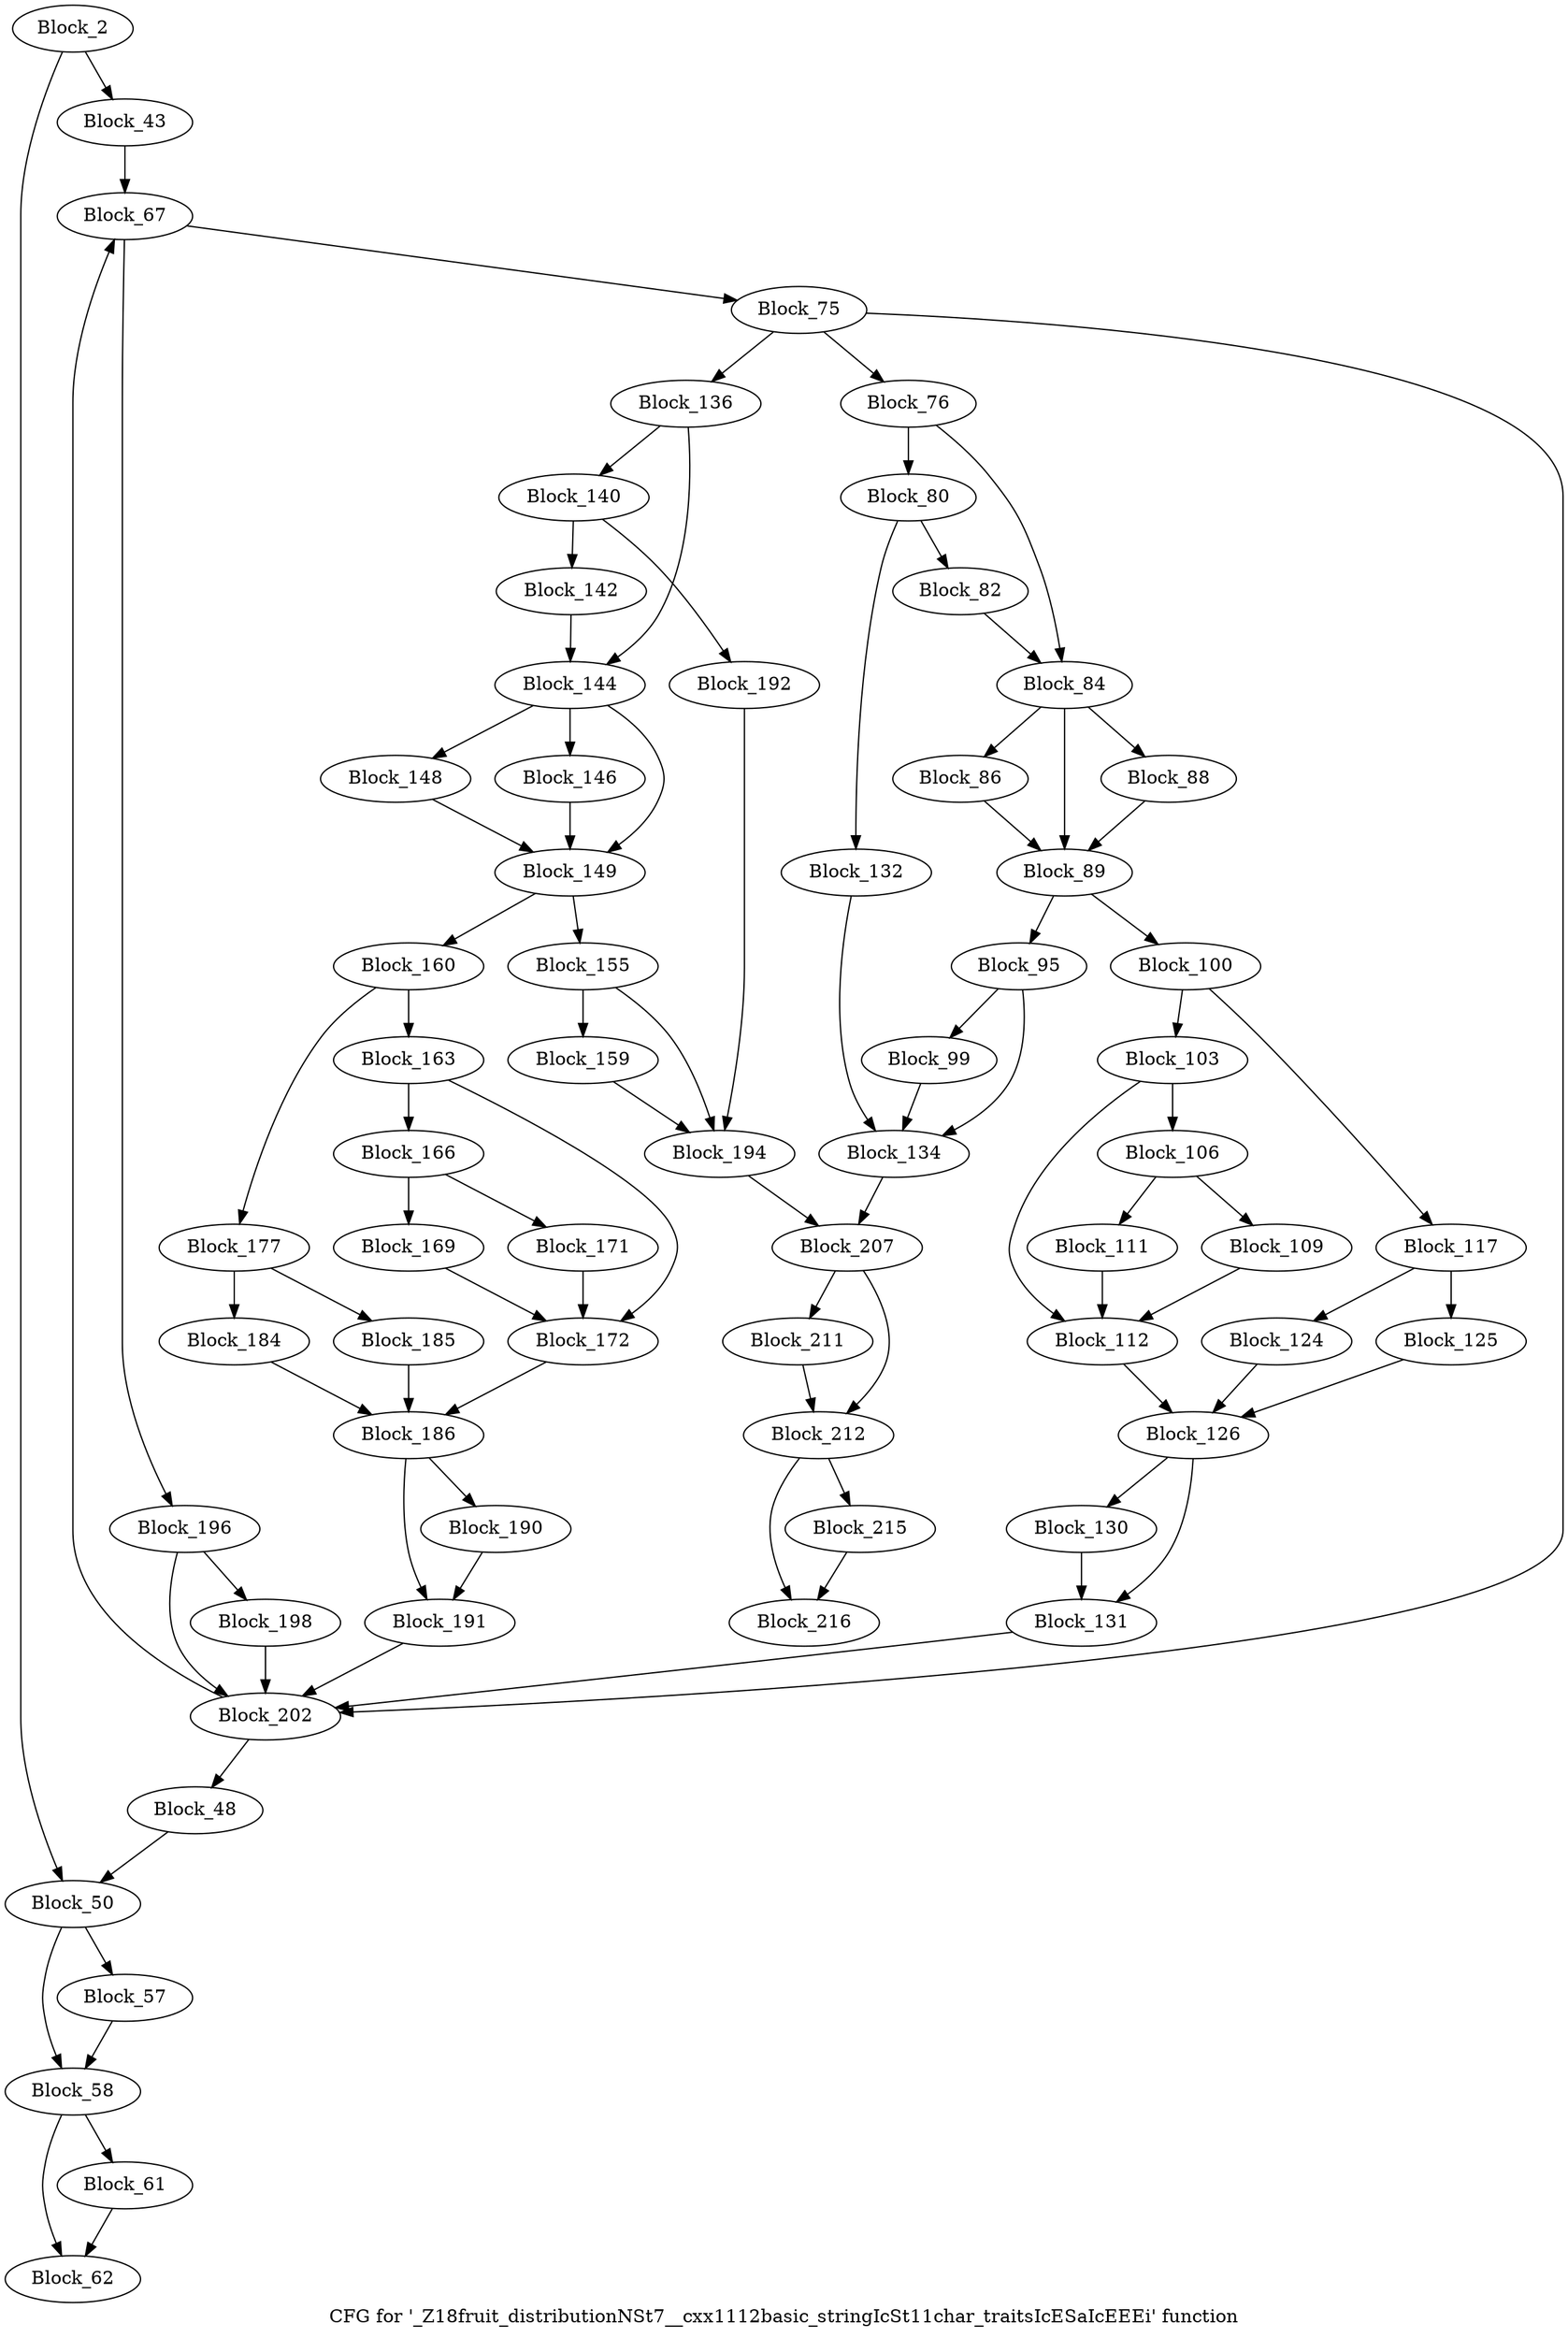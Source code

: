 digraph "CFG for '_Z18fruit_distributionNSt7__cxx1112basic_stringIcSt11char_traitsIcESaIcEEEi' function" {
	label="CFG for '_Z18fruit_distributionNSt7__cxx1112basic_stringIcSt11char_traitsIcESaIcEEEi' function";

	block_2 [label="Block_2"];
	block_2:s0 -> block_50;
	block_2:s1 -> block_43;
	block_43 [label="Block_43"];
	block_43 -> block_67;
	block_48 [label="Block_48"];
	block_48 -> block_50;
	block_50 [label="Block_50"];
	block_50:s0 -> block_58;
	block_50:s1 -> block_57;
	block_57 [label="Block_57"];
	block_57 -> block_58;
	block_58 [label="Block_58"];
	block_58:s0 -> block_62;
	block_58:s1 -> block_61;
	block_61 [label="Block_61"];
	block_61 -> block_62;
	block_62 [label="Block_62"];
	block_67 [label="Block_67"];
	block_67:s0 -> block_75;
	block_67:s1 -> block_196;
	block_75 [label="Block_75"];
	block_75:s0 -> block_202;
	block_75:s1 -> block_76;
	block_75:s2 -> block_136;
	block_76 [label="Block_76"];
	block_76:s0 -> block_80;
	block_76:s1 -> block_84;
	block_80 [label="Block_80"];
	block_80 -> block_82;
	block_80 -> block_132;
	block_82 [label="Block_82"];
	block_82 -> block_84;
	block_84 [label="Block_84"];
	block_84:s0 -> block_88;
	block_84:s1 -> block_86;
	block_84:s2 -> block_89;
	block_86 [label="Block_86"];
	block_86 -> block_89;
	block_88 [label="Block_88"];
	block_88 -> block_89;
	block_89 [label="Block_89"];
	block_89 -> block_100;
	block_89 -> block_95;
	block_95 [label="Block_95"];
	block_95:s0 -> block_134;
	block_95:s1 -> block_99;
	block_99 [label="Block_99"];
	block_99 -> block_134;
	block_100 [label="Block_100"];
	block_100:s0 -> block_103;
	block_100:s1 -> block_117;
	block_103 [label="Block_103"];
	block_103:s0 -> block_112;
	block_103:s1 -> block_106;
	block_106 [label="Block_106"];
	block_106:s0 -> block_109;
	block_106:s1 -> block_111;
	block_109 [label="Block_109"];
	block_109 -> block_112;
	block_111 [label="Block_111"];
	block_111 -> block_112;
	block_112 [label="Block_112"];
	block_112 -> block_126;
	block_117 [label="Block_117"];
	block_117:s0 -> block_125;
	block_117:s1 -> block_124;
	block_124 [label="Block_124"];
	block_124 -> block_126;
	block_125 [label="Block_125"];
	block_125 -> block_126;
	block_126 [label="Block_126"];
	block_126:s0 -> block_131;
	block_126:s1 -> block_130;
	block_130 [label="Block_130"];
	block_130 -> block_131;
	block_131 [label="Block_131"];
	block_131 -> block_202;
	block_132 [label="Block_132"];
	block_132 -> block_134;
	block_134 [label="Block_134"];
	block_134 -> block_207;
	block_136 [label="Block_136"];
	block_136:s0 -> block_140;
	block_136:s1 -> block_144;
	block_140 [label="Block_140"];
	block_140 -> block_142;
	block_140 -> block_192;
	block_142 [label="Block_142"];
	block_142 -> block_144;
	block_144 [label="Block_144"];
	block_144:s0 -> block_148;
	block_144:s1 -> block_146;
	block_144:s2 -> block_149;
	block_146 [label="Block_146"];
	block_146 -> block_149;
	block_148 [label="Block_148"];
	block_148 -> block_149;
	block_149 [label="Block_149"];
	block_149 -> block_160;
	block_149 -> block_155;
	block_155 [label="Block_155"];
	block_155:s0 -> block_194;
	block_155:s1 -> block_159;
	block_159 [label="Block_159"];
	block_159 -> block_194;
	block_160 [label="Block_160"];
	block_160:s0 -> block_163;
	block_160:s1 -> block_177;
	block_163 [label="Block_163"];
	block_163:s0 -> block_172;
	block_163:s1 -> block_166;
	block_166 [label="Block_166"];
	block_166:s0 -> block_169;
	block_166:s1 -> block_171;
	block_169 [label="Block_169"];
	block_169 -> block_172;
	block_171 [label="Block_171"];
	block_171 -> block_172;
	block_172 [label="Block_172"];
	block_172 -> block_186;
	block_177 [label="Block_177"];
	block_177:s0 -> block_185;
	block_177:s1 -> block_184;
	block_184 [label="Block_184"];
	block_184 -> block_186;
	block_185 [label="Block_185"];
	block_185 -> block_186;
	block_186 [label="Block_186"];
	block_186:s0 -> block_191;
	block_186:s1 -> block_190;
	block_190 [label="Block_190"];
	block_190 -> block_191;
	block_191 [label="Block_191"];
	block_191 -> block_202;
	block_192 [label="Block_192"];
	block_192 -> block_194;
	block_194 [label="Block_194"];
	block_194 -> block_207;
	block_196 [label="Block_196"];
	block_196:s0 -> block_198;
	block_196:s1 -> block_202;
	block_198 [label="Block_198"];
	block_198 -> block_202;
	block_202 [label="Block_202"];
	block_202:s0 -> block_67;
	block_202:s1 -> block_48;
	block_207 [label="Block_207"];
	block_207:s0 -> block_212;
	block_207:s1 -> block_211;
	block_211 [label="Block_211"];
	block_211 -> block_212;
	block_212 [label="Block_212"];
	block_212:s0 -> block_216;
	block_212:s1 -> block_215;
	block_215 [label="Block_215"];
	block_215 -> block_216;
	block_216 [label="Block_216"];
}
